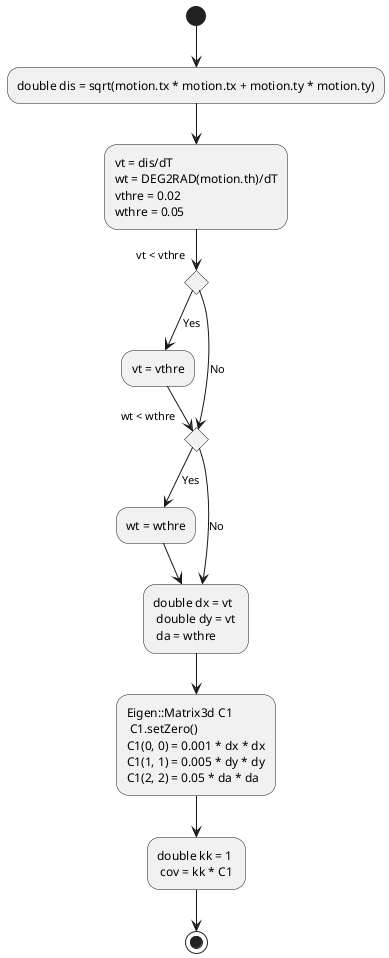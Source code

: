 @startuml

/'
    calculate motion model and covariance
    input1: const Pose2D &motion
    input2: double dT
    input3: Eigen::Matrix3d &cov
'/

(*) --> "double dis = sqrt(motion.tx * motion.tx + motion.ty * motion.ty)"
--> "vt = dis/dT
wt = DEG2RAD(motion.th)/dT
vthre = 0.02
wthre = 0.05"
--> if "vt < vthre" as if_vt then
--> [Yes] "vt = vthre"
--> if "wt < wthre" as if_wt then
else
if_vt --> [No] if_wt
--> [Yes] "wt = wthre"
--> "double dx = vt \n double dy = vt \n da = wthre"
else
--> [No] "double dx = vt \n double dy = vt \n da = wthre"
--> "Eigen::Matrix3d C1 \n C1.setZero()
C1(0, 0) = 0.001 * dx * dx
C1(1, 1) = 0.005 * dy * dy
C1(2, 2) = 0.05 * da * da"
--> "double kk = 1 \n cov = kk * C1"
--> (*)

@enduml